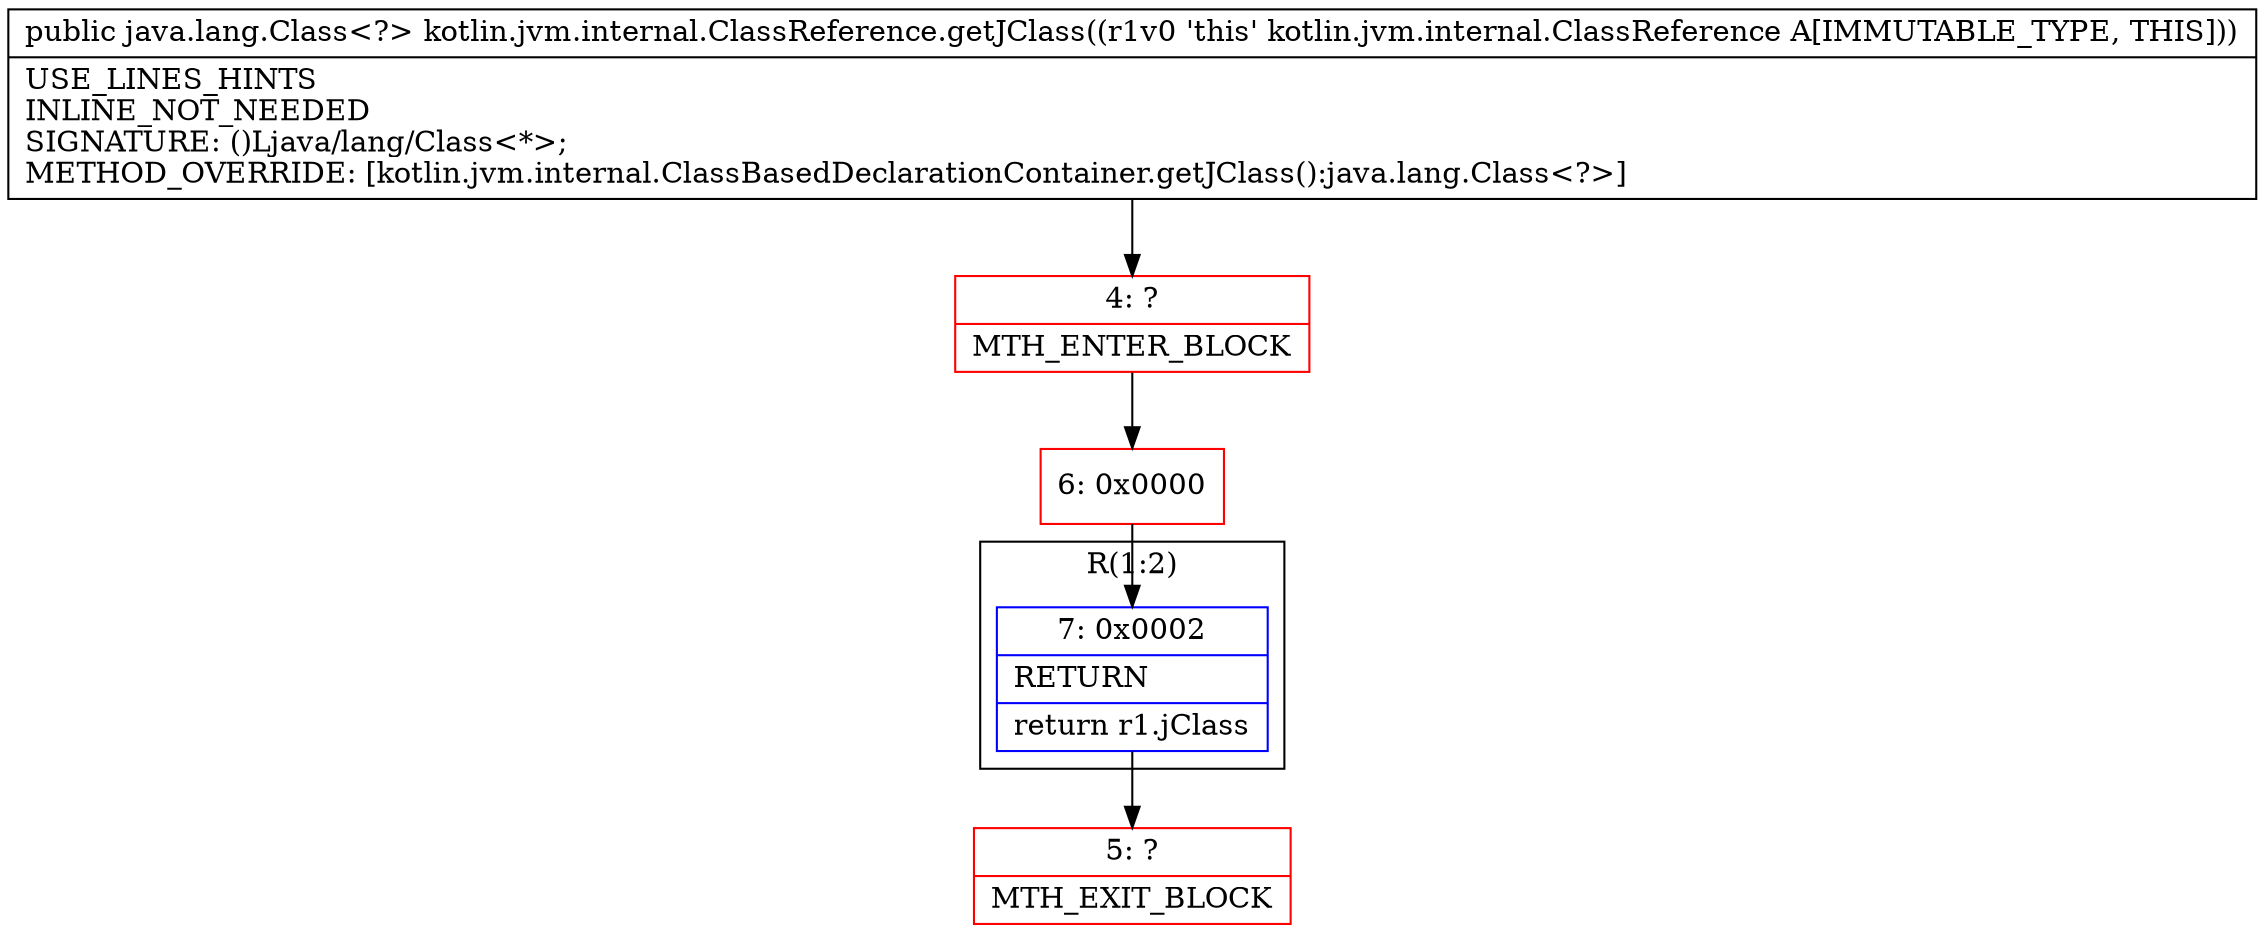 digraph "CFG forkotlin.jvm.internal.ClassReference.getJClass()Ljava\/lang\/Class;" {
subgraph cluster_Region_759037469 {
label = "R(1:2)";
node [shape=record,color=blue];
Node_7 [shape=record,label="{7\:\ 0x0002|RETURN\l|return r1.jClass\l}"];
}
Node_4 [shape=record,color=red,label="{4\:\ ?|MTH_ENTER_BLOCK\l}"];
Node_6 [shape=record,color=red,label="{6\:\ 0x0000}"];
Node_5 [shape=record,color=red,label="{5\:\ ?|MTH_EXIT_BLOCK\l}"];
MethodNode[shape=record,label="{public java.lang.Class\<?\> kotlin.jvm.internal.ClassReference.getJClass((r1v0 'this' kotlin.jvm.internal.ClassReference A[IMMUTABLE_TYPE, THIS]))  | USE_LINES_HINTS\lINLINE_NOT_NEEDED\lSIGNATURE: ()Ljava\/lang\/Class\<*\>;\lMETHOD_OVERRIDE: [kotlin.jvm.internal.ClassBasedDeclarationContainer.getJClass():java.lang.Class\<?\>]\l}"];
MethodNode -> Node_4;Node_7 -> Node_5;
Node_4 -> Node_6;
Node_6 -> Node_7;
}

